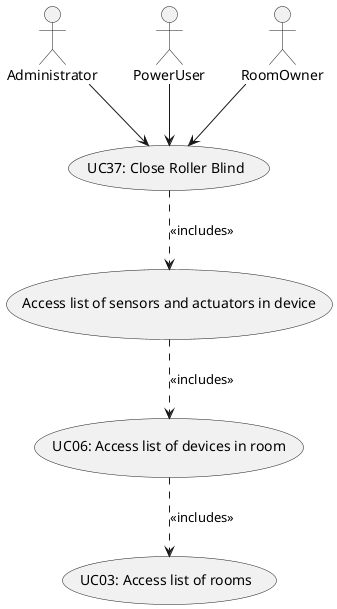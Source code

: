 @startuml
'https://plantuml.com/use-case-diagram

'left to right direction

Actor Administrator as admin
Actor PowerUser as pw
Actor RoomOwner as ro

usecase "UC37: Close Roller Blind" as UC37
usecase "UC06: Access list of devices in room" as UC06
usecase "Access list of sensors and actuators in device" as UC99
usecase "UC03: Access list of rooms" as UC03

admin --> UC37
pw --> UC37
ro --> UC37
UC37 --> UC99 #line.dashed : <<includes>>
UC99 --> UC06 #line.dashed : <<includes>>
UC06 --> UC03 #line.dashed : <<includes>>



@enduml